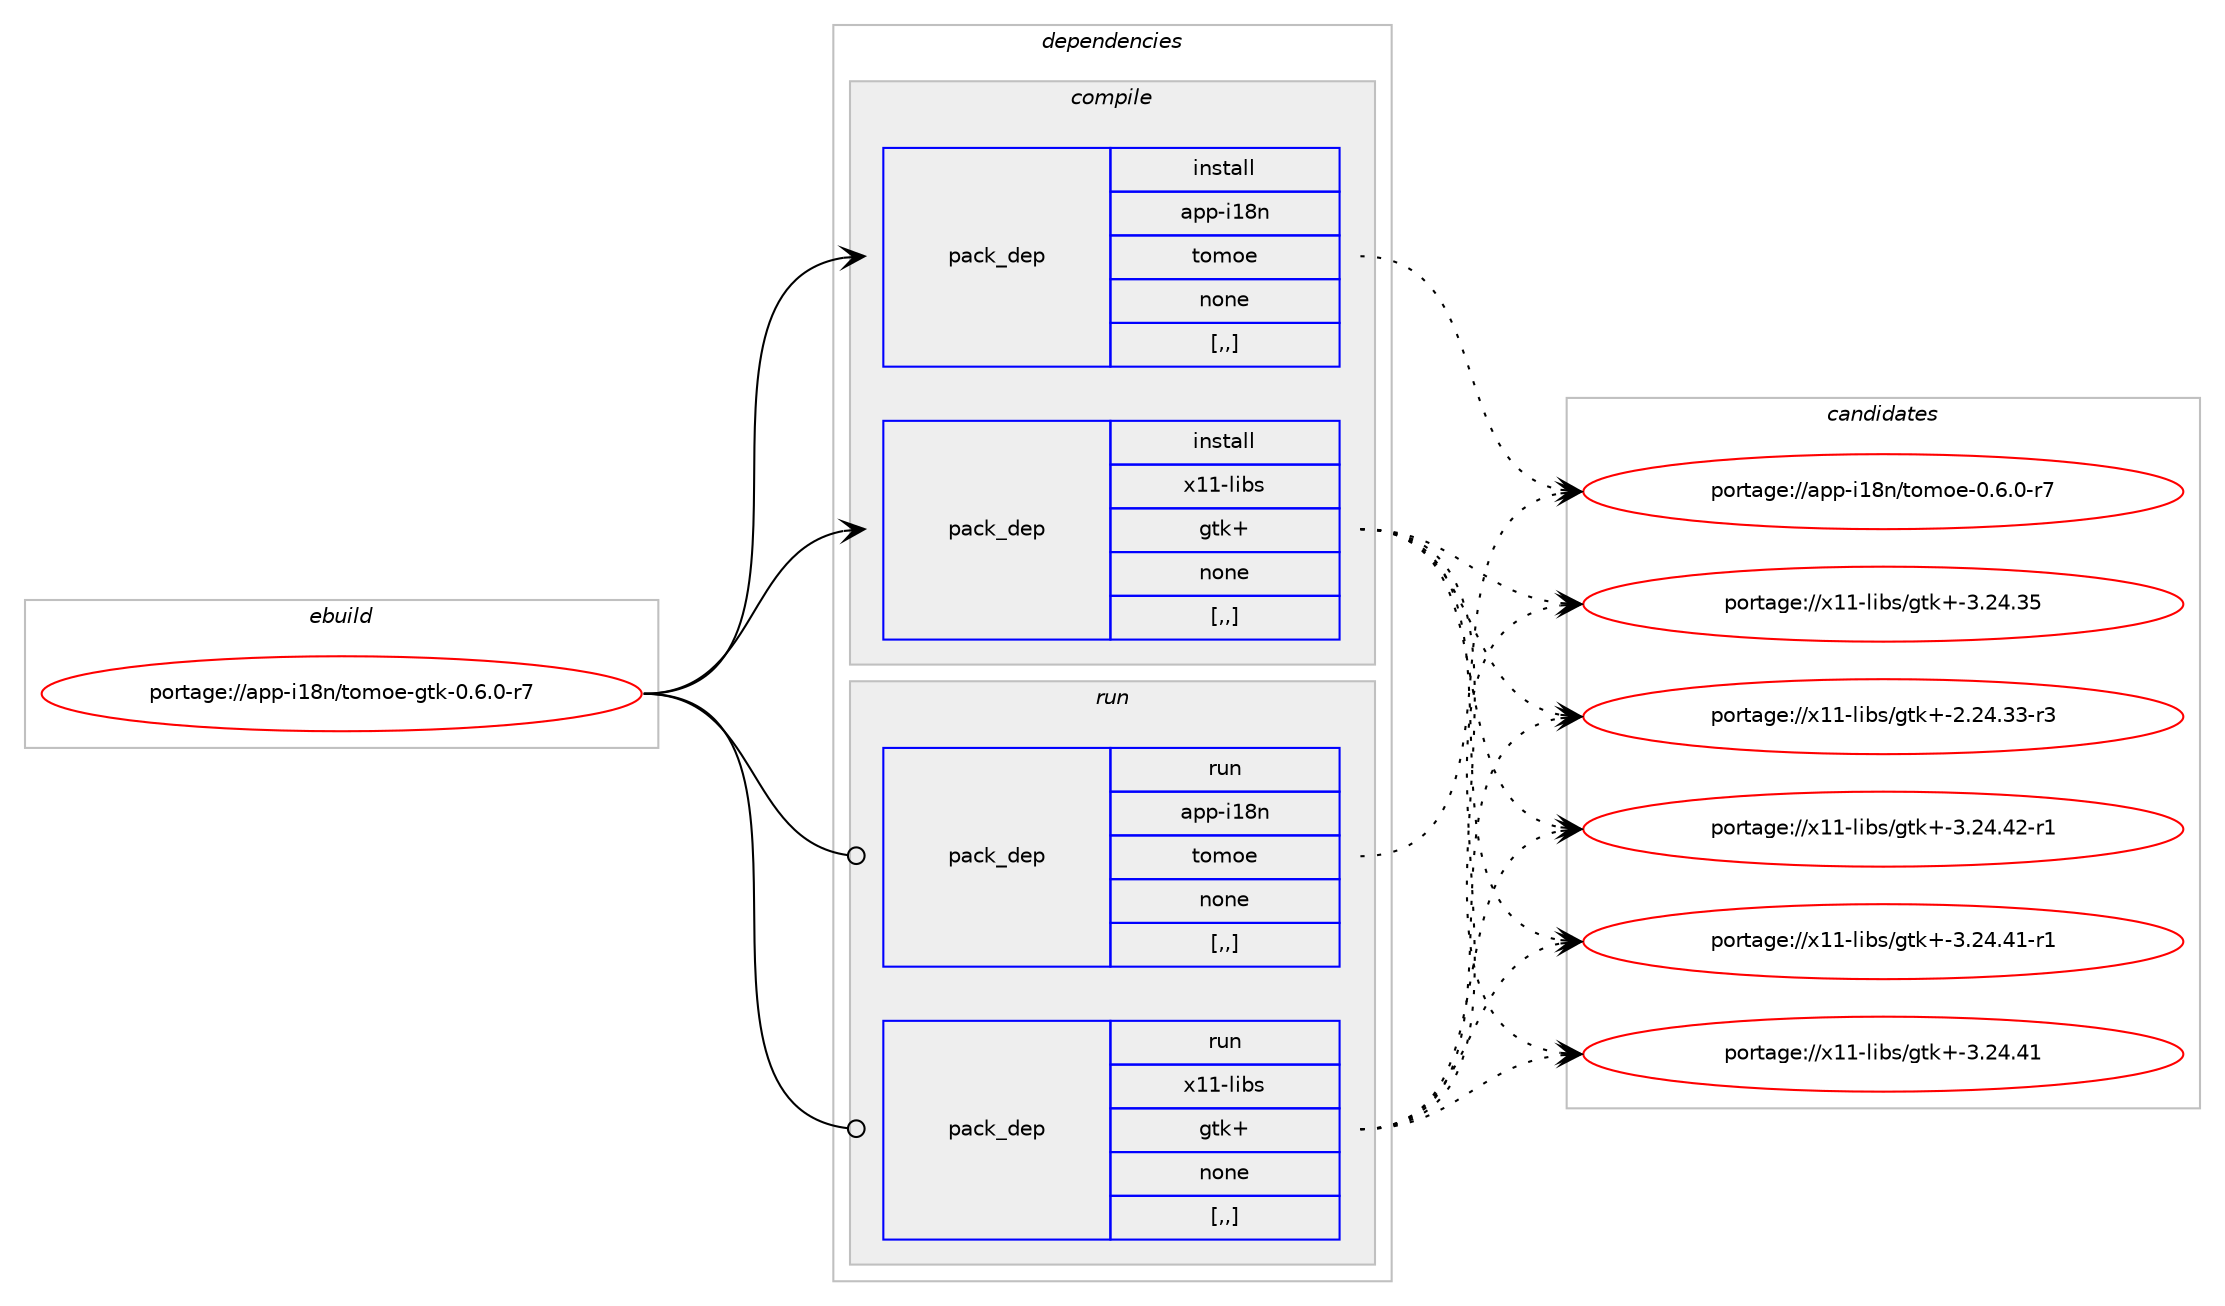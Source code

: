 digraph prolog {

# *************
# Graph options
# *************

newrank=true;
concentrate=true;
compound=true;
graph [rankdir=LR,fontname=Helvetica,fontsize=10,ranksep=1.5];#, ranksep=2.5, nodesep=0.2];
edge  [arrowhead=vee];
node  [fontname=Helvetica,fontsize=10];

# **********
# The ebuild
# **********

subgraph cluster_leftcol {
color=gray;
label=<<i>ebuild</i>>;
id [label="portage://app-i18n/tomoe-gtk-0.6.0-r7", color=red, width=4, href="../app-i18n/tomoe-gtk-0.6.0-r7.svg"];
}

# ****************
# The dependencies
# ****************

subgraph cluster_midcol {
color=gray;
label=<<i>dependencies</i>>;
subgraph cluster_compile {
fillcolor="#eeeeee";
style=filled;
label=<<i>compile</i>>;
subgraph pack387364 {
dependency532503 [label=<<TABLE BORDER="0" CELLBORDER="1" CELLSPACING="0" CELLPADDING="4" WIDTH="220"><TR><TD ROWSPAN="6" CELLPADDING="30">pack_dep</TD></TR><TR><TD WIDTH="110">install</TD></TR><TR><TD>app-i18n</TD></TR><TR><TD>tomoe</TD></TR><TR><TD>none</TD></TR><TR><TD>[,,]</TD></TR></TABLE>>, shape=none, color=blue];
}
id:e -> dependency532503:w [weight=20,style="solid",arrowhead="vee"];
subgraph pack387365 {
dependency532504 [label=<<TABLE BORDER="0" CELLBORDER="1" CELLSPACING="0" CELLPADDING="4" WIDTH="220"><TR><TD ROWSPAN="6" CELLPADDING="30">pack_dep</TD></TR><TR><TD WIDTH="110">install</TD></TR><TR><TD>x11-libs</TD></TR><TR><TD>gtk+</TD></TR><TR><TD>none</TD></TR><TR><TD>[,,]</TD></TR></TABLE>>, shape=none, color=blue];
}
id:e -> dependency532504:w [weight=20,style="solid",arrowhead="vee"];
}
subgraph cluster_compileandrun {
fillcolor="#eeeeee";
style=filled;
label=<<i>compile and run</i>>;
}
subgraph cluster_run {
fillcolor="#eeeeee";
style=filled;
label=<<i>run</i>>;
subgraph pack387366 {
dependency532505 [label=<<TABLE BORDER="0" CELLBORDER="1" CELLSPACING="0" CELLPADDING="4" WIDTH="220"><TR><TD ROWSPAN="6" CELLPADDING="30">pack_dep</TD></TR><TR><TD WIDTH="110">run</TD></TR><TR><TD>app-i18n</TD></TR><TR><TD>tomoe</TD></TR><TR><TD>none</TD></TR><TR><TD>[,,]</TD></TR></TABLE>>, shape=none, color=blue];
}
id:e -> dependency532505:w [weight=20,style="solid",arrowhead="odot"];
subgraph pack387367 {
dependency532506 [label=<<TABLE BORDER="0" CELLBORDER="1" CELLSPACING="0" CELLPADDING="4" WIDTH="220"><TR><TD ROWSPAN="6" CELLPADDING="30">pack_dep</TD></TR><TR><TD WIDTH="110">run</TD></TR><TR><TD>x11-libs</TD></TR><TR><TD>gtk+</TD></TR><TR><TD>none</TD></TR><TR><TD>[,,]</TD></TR></TABLE>>, shape=none, color=blue];
}
id:e -> dependency532506:w [weight=20,style="solid",arrowhead="odot"];
}
}

# **************
# The candidates
# **************

subgraph cluster_choices {
rank=same;
color=gray;
label=<<i>candidates</i>>;

subgraph choice387364 {
color=black;
nodesep=1;
choice97112112451054956110471161111091111014548465446484511455 [label="portage://app-i18n/tomoe-0.6.0-r7", color=red, width=4,href="../app-i18n/tomoe-0.6.0-r7.svg"];
dependency532503:e -> choice97112112451054956110471161111091111014548465446484511455:w [style=dotted,weight="100"];
}
subgraph choice387365 {
color=black;
nodesep=1;
choice12049494510810598115471031161074345514650524652504511449 [label="portage://x11-libs/gtk+-3.24.42-r1", color=red, width=4,href="../x11-libs/gtk+-3.24.42-r1.svg"];
choice12049494510810598115471031161074345514650524652494511449 [label="portage://x11-libs/gtk+-3.24.41-r1", color=red, width=4,href="../x11-libs/gtk+-3.24.41-r1.svg"];
choice1204949451081059811547103116107434551465052465249 [label="portage://x11-libs/gtk+-3.24.41", color=red, width=4,href="../x11-libs/gtk+-3.24.41.svg"];
choice1204949451081059811547103116107434551465052465153 [label="portage://x11-libs/gtk+-3.24.35", color=red, width=4,href="../x11-libs/gtk+-3.24.35.svg"];
choice12049494510810598115471031161074345504650524651514511451 [label="portage://x11-libs/gtk+-2.24.33-r3", color=red, width=4,href="../x11-libs/gtk+-2.24.33-r3.svg"];
dependency532504:e -> choice12049494510810598115471031161074345514650524652504511449:w [style=dotted,weight="100"];
dependency532504:e -> choice12049494510810598115471031161074345514650524652494511449:w [style=dotted,weight="100"];
dependency532504:e -> choice1204949451081059811547103116107434551465052465249:w [style=dotted,weight="100"];
dependency532504:e -> choice1204949451081059811547103116107434551465052465153:w [style=dotted,weight="100"];
dependency532504:e -> choice12049494510810598115471031161074345504650524651514511451:w [style=dotted,weight="100"];
}
subgraph choice387366 {
color=black;
nodesep=1;
choice97112112451054956110471161111091111014548465446484511455 [label="portage://app-i18n/tomoe-0.6.0-r7", color=red, width=4,href="../app-i18n/tomoe-0.6.0-r7.svg"];
dependency532505:e -> choice97112112451054956110471161111091111014548465446484511455:w [style=dotted,weight="100"];
}
subgraph choice387367 {
color=black;
nodesep=1;
choice12049494510810598115471031161074345514650524652504511449 [label="portage://x11-libs/gtk+-3.24.42-r1", color=red, width=4,href="../x11-libs/gtk+-3.24.42-r1.svg"];
choice12049494510810598115471031161074345514650524652494511449 [label="portage://x11-libs/gtk+-3.24.41-r1", color=red, width=4,href="../x11-libs/gtk+-3.24.41-r1.svg"];
choice1204949451081059811547103116107434551465052465249 [label="portage://x11-libs/gtk+-3.24.41", color=red, width=4,href="../x11-libs/gtk+-3.24.41.svg"];
choice1204949451081059811547103116107434551465052465153 [label="portage://x11-libs/gtk+-3.24.35", color=red, width=4,href="../x11-libs/gtk+-3.24.35.svg"];
choice12049494510810598115471031161074345504650524651514511451 [label="portage://x11-libs/gtk+-2.24.33-r3", color=red, width=4,href="../x11-libs/gtk+-2.24.33-r3.svg"];
dependency532506:e -> choice12049494510810598115471031161074345514650524652504511449:w [style=dotted,weight="100"];
dependency532506:e -> choice12049494510810598115471031161074345514650524652494511449:w [style=dotted,weight="100"];
dependency532506:e -> choice1204949451081059811547103116107434551465052465249:w [style=dotted,weight="100"];
dependency532506:e -> choice1204949451081059811547103116107434551465052465153:w [style=dotted,weight="100"];
dependency532506:e -> choice12049494510810598115471031161074345504650524651514511451:w [style=dotted,weight="100"];
}
}

}
